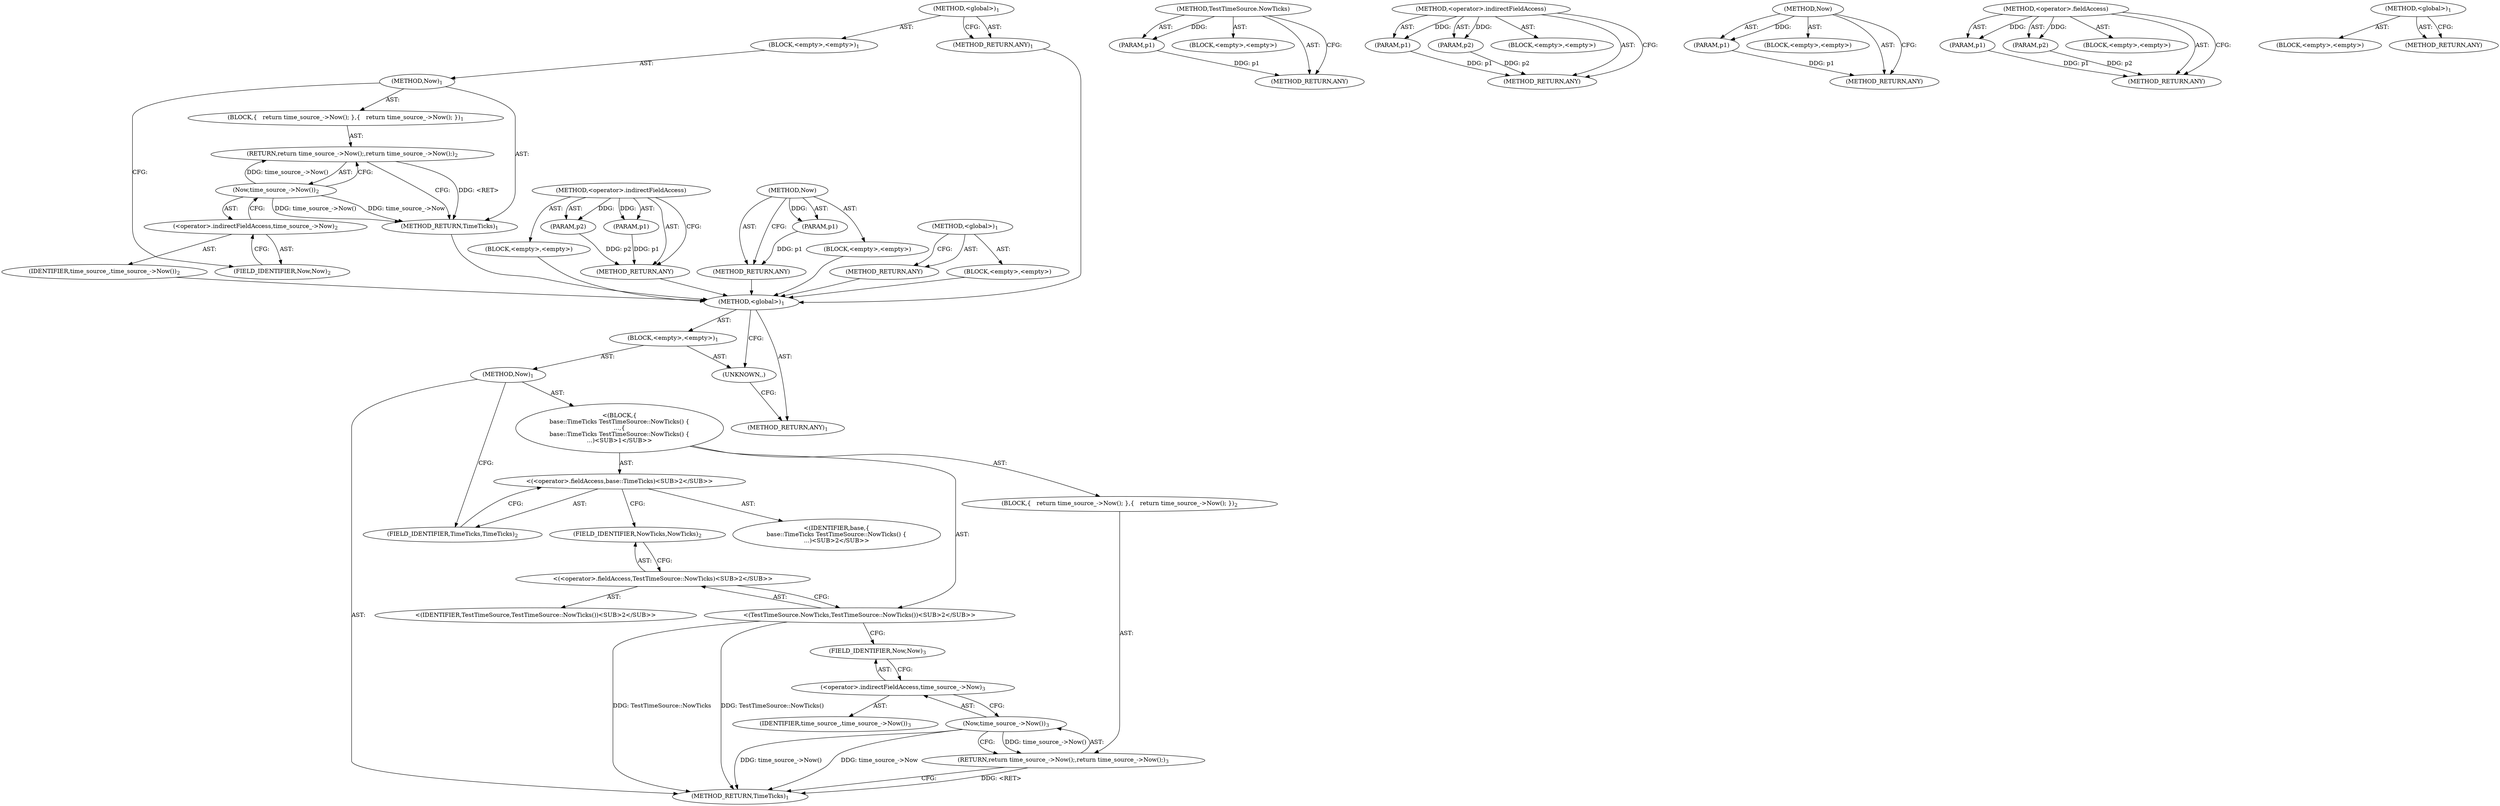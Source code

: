 digraph "&lt;global&gt;" {
vulnerable_6 [label=<(METHOD,&lt;global&gt;)<SUB>1</SUB>>];
vulnerable_7 [label=<(BLOCK,&lt;empty&gt;,&lt;empty&gt;)<SUB>1</SUB>>];
vulnerable_8 [label=<(METHOD,Now)<SUB>1</SUB>>];
vulnerable_9 [label=<(BLOCK,{
   return time_source_-&gt;Now();
 },{
   return time_source_-&gt;Now();
 })<SUB>1</SUB>>];
vulnerable_10 [label=<(RETURN,return time_source_-&gt;Now();,return time_source_-&gt;Now();)<SUB>2</SUB>>];
vulnerable_11 [label=<(Now,time_source_-&gt;Now())<SUB>2</SUB>>];
vulnerable_12 [label=<(&lt;operator&gt;.indirectFieldAccess,time_source_-&gt;Now)<SUB>2</SUB>>];
vulnerable_13 [label=<(IDENTIFIER,time_source_,time_source_-&gt;Now())<SUB>2</SUB>>];
vulnerable_14 [label=<(FIELD_IDENTIFIER,Now,Now)<SUB>2</SUB>>];
vulnerable_15 [label=<(METHOD_RETURN,TimeTicks)<SUB>1</SUB>>];
vulnerable_17 [label=<(METHOD_RETURN,ANY)<SUB>1</SUB>>];
vulnerable_36 [label=<(METHOD,&lt;operator&gt;.indirectFieldAccess)>];
vulnerable_37 [label=<(PARAM,p1)>];
vulnerable_38 [label=<(PARAM,p2)>];
vulnerable_39 [label=<(BLOCK,&lt;empty&gt;,&lt;empty&gt;)>];
vulnerable_40 [label=<(METHOD_RETURN,ANY)>];
vulnerable_32 [label=<(METHOD,Now)>];
vulnerable_33 [label=<(PARAM,p1)>];
vulnerable_34 [label=<(BLOCK,&lt;empty&gt;,&lt;empty&gt;)>];
vulnerable_35 [label=<(METHOD_RETURN,ANY)>];
vulnerable_26 [label=<(METHOD,&lt;global&gt;)<SUB>1</SUB>>];
vulnerable_27 [label=<(BLOCK,&lt;empty&gt;,&lt;empty&gt;)>];
vulnerable_28 [label=<(METHOD_RETURN,ANY)>];
fixed_6 [label=<(METHOD,&lt;global&gt;)<SUB>1</SUB>>];
fixed_7 [label=<(BLOCK,&lt;empty&gt;,&lt;empty&gt;)<SUB>1</SUB>>];
fixed_8 [label=<(METHOD,Now)<SUB>1</SUB>>];
fixed_9 [label="<(BLOCK,{
base::TimeTicks TestTimeSource::NowTicks() {
...,{
base::TimeTicks TestTimeSource::NowTicks() {
...)<SUB>1</SUB>>"];
fixed_10 [label="<(&lt;operator&gt;.fieldAccess,base::TimeTicks)<SUB>2</SUB>>"];
fixed_11 [label="<(IDENTIFIER,base,{
base::TimeTicks TestTimeSource::NowTicks() {
...)<SUB>2</SUB>>"];
fixed_12 [label=<(FIELD_IDENTIFIER,TimeTicks,TimeTicks)<SUB>2</SUB>>];
fixed_13 [label="<(TestTimeSource.NowTicks,TestTimeSource::NowTicks())<SUB>2</SUB>>"];
fixed_14 [label="<(&lt;operator&gt;.fieldAccess,TestTimeSource::NowTicks)<SUB>2</SUB>>"];
fixed_15 [label="<(IDENTIFIER,TestTimeSource,TestTimeSource::NowTicks())<SUB>2</SUB>>"];
fixed_16 [label=<(FIELD_IDENTIFIER,NowTicks,NowTicks)<SUB>2</SUB>>];
fixed_17 [label=<(BLOCK,{
   return time_source_-&gt;Now();
 },{
   return time_source_-&gt;Now();
 })<SUB>2</SUB>>];
fixed_18 [label=<(RETURN,return time_source_-&gt;Now();,return time_source_-&gt;Now();)<SUB>3</SUB>>];
fixed_19 [label=<(Now,time_source_-&gt;Now())<SUB>3</SUB>>];
fixed_20 [label=<(&lt;operator&gt;.indirectFieldAccess,time_source_-&gt;Now)<SUB>3</SUB>>];
fixed_21 [label=<(IDENTIFIER,time_source_,time_source_-&gt;Now())<SUB>3</SUB>>];
fixed_22 [label=<(FIELD_IDENTIFIER,Now,Now)<SUB>3</SUB>>];
fixed_23 [label=<(METHOD_RETURN,TimeTicks)<SUB>1</SUB>>];
fixed_25 [label=<(UNKNOWN,,)>];
fixed_26 [label=<(METHOD_RETURN,ANY)<SUB>1</SUB>>];
fixed_46 [label=<(METHOD,TestTimeSource.NowTicks)>];
fixed_47 [label=<(PARAM,p1)>];
fixed_48 [label=<(BLOCK,&lt;empty&gt;,&lt;empty&gt;)>];
fixed_49 [label=<(METHOD_RETURN,ANY)>];
fixed_54 [label=<(METHOD,&lt;operator&gt;.indirectFieldAccess)>];
fixed_55 [label=<(PARAM,p1)>];
fixed_56 [label=<(PARAM,p2)>];
fixed_57 [label=<(BLOCK,&lt;empty&gt;,&lt;empty&gt;)>];
fixed_58 [label=<(METHOD_RETURN,ANY)>];
fixed_50 [label=<(METHOD,Now)>];
fixed_51 [label=<(PARAM,p1)>];
fixed_52 [label=<(BLOCK,&lt;empty&gt;,&lt;empty&gt;)>];
fixed_53 [label=<(METHOD_RETURN,ANY)>];
fixed_41 [label=<(METHOD,&lt;operator&gt;.fieldAccess)>];
fixed_42 [label=<(PARAM,p1)>];
fixed_43 [label=<(PARAM,p2)>];
fixed_44 [label=<(BLOCK,&lt;empty&gt;,&lt;empty&gt;)>];
fixed_45 [label=<(METHOD_RETURN,ANY)>];
fixed_35 [label=<(METHOD,&lt;global&gt;)<SUB>1</SUB>>];
fixed_36 [label=<(BLOCK,&lt;empty&gt;,&lt;empty&gt;)>];
fixed_37 [label=<(METHOD_RETURN,ANY)>];
vulnerable_6 -> vulnerable_7  [key=0, label="AST: "];
vulnerable_6 -> vulnerable_17  [key=0, label="AST: "];
vulnerable_6 -> vulnerable_17  [key=1, label="CFG: "];
vulnerable_7 -> vulnerable_8  [key=0, label="AST: "];
vulnerable_8 -> vulnerable_9  [key=0, label="AST: "];
vulnerable_8 -> vulnerable_15  [key=0, label="AST: "];
vulnerable_8 -> vulnerable_14  [key=0, label="CFG: "];
vulnerable_9 -> vulnerable_10  [key=0, label="AST: "];
vulnerable_10 -> vulnerable_11  [key=0, label="AST: "];
vulnerable_10 -> vulnerable_15  [key=0, label="CFG: "];
vulnerable_10 -> vulnerable_15  [key=1, label="DDG: &lt;RET&gt;"];
vulnerable_11 -> vulnerable_12  [key=0, label="AST: "];
vulnerable_11 -> vulnerable_10  [key=0, label="CFG: "];
vulnerable_11 -> vulnerable_10  [key=1, label="DDG: time_source_-&gt;Now()"];
vulnerable_11 -> vulnerable_15  [key=0, label="DDG: time_source_-&gt;Now"];
vulnerable_11 -> vulnerable_15  [key=1, label="DDG: time_source_-&gt;Now()"];
vulnerable_12 -> vulnerable_13  [key=0, label="AST: "];
vulnerable_12 -> vulnerable_14  [key=0, label="AST: "];
vulnerable_12 -> vulnerable_11  [key=0, label="CFG: "];
vulnerable_13 -> fixed_6  [key=0];
vulnerable_14 -> vulnerable_12  [key=0, label="CFG: "];
vulnerable_15 -> fixed_6  [key=0];
vulnerable_17 -> fixed_6  [key=0];
vulnerable_36 -> vulnerable_37  [key=0, label="AST: "];
vulnerable_36 -> vulnerable_37  [key=1, label="DDG: "];
vulnerable_36 -> vulnerable_39  [key=0, label="AST: "];
vulnerable_36 -> vulnerable_38  [key=0, label="AST: "];
vulnerable_36 -> vulnerable_38  [key=1, label="DDG: "];
vulnerable_36 -> vulnerable_40  [key=0, label="AST: "];
vulnerable_36 -> vulnerable_40  [key=1, label="CFG: "];
vulnerable_37 -> vulnerable_40  [key=0, label="DDG: p1"];
vulnerable_38 -> vulnerable_40  [key=0, label="DDG: p2"];
vulnerable_39 -> fixed_6  [key=0];
vulnerable_40 -> fixed_6  [key=0];
vulnerable_32 -> vulnerable_33  [key=0, label="AST: "];
vulnerable_32 -> vulnerable_33  [key=1, label="DDG: "];
vulnerable_32 -> vulnerable_34  [key=0, label="AST: "];
vulnerable_32 -> vulnerable_35  [key=0, label="AST: "];
vulnerable_32 -> vulnerable_35  [key=1, label="CFG: "];
vulnerable_33 -> vulnerable_35  [key=0, label="DDG: p1"];
vulnerable_34 -> fixed_6  [key=0];
vulnerable_35 -> fixed_6  [key=0];
vulnerable_26 -> vulnerable_27  [key=0, label="AST: "];
vulnerable_26 -> vulnerable_28  [key=0, label="AST: "];
vulnerable_26 -> vulnerable_28  [key=1, label="CFG: "];
vulnerable_27 -> fixed_6  [key=0];
vulnerable_28 -> fixed_6  [key=0];
fixed_6 -> fixed_7  [key=0, label="AST: "];
fixed_6 -> fixed_26  [key=0, label="AST: "];
fixed_6 -> fixed_25  [key=0, label="CFG: "];
fixed_7 -> fixed_8  [key=0, label="AST: "];
fixed_7 -> fixed_25  [key=0, label="AST: "];
fixed_8 -> fixed_9  [key=0, label="AST: "];
fixed_8 -> fixed_23  [key=0, label="AST: "];
fixed_8 -> fixed_12  [key=0, label="CFG: "];
fixed_9 -> fixed_10  [key=0, label="AST: "];
fixed_9 -> fixed_13  [key=0, label="AST: "];
fixed_9 -> fixed_17  [key=0, label="AST: "];
fixed_10 -> fixed_11  [key=0, label="AST: "];
fixed_10 -> fixed_12  [key=0, label="AST: "];
fixed_10 -> fixed_16  [key=0, label="CFG: "];
fixed_12 -> fixed_10  [key=0, label="CFG: "];
fixed_13 -> fixed_14  [key=0, label="AST: "];
fixed_13 -> fixed_22  [key=0, label="CFG: "];
fixed_13 -> fixed_23  [key=0, label="DDG: TestTimeSource::NowTicks"];
fixed_13 -> fixed_23  [key=1, label="DDG: TestTimeSource::NowTicks()"];
fixed_14 -> fixed_15  [key=0, label="AST: "];
fixed_14 -> fixed_16  [key=0, label="AST: "];
fixed_14 -> fixed_13  [key=0, label="CFG: "];
fixed_16 -> fixed_14  [key=0, label="CFG: "];
fixed_17 -> fixed_18  [key=0, label="AST: "];
fixed_18 -> fixed_19  [key=0, label="AST: "];
fixed_18 -> fixed_23  [key=0, label="CFG: "];
fixed_18 -> fixed_23  [key=1, label="DDG: &lt;RET&gt;"];
fixed_19 -> fixed_20  [key=0, label="AST: "];
fixed_19 -> fixed_18  [key=0, label="CFG: "];
fixed_19 -> fixed_18  [key=1, label="DDG: time_source_-&gt;Now()"];
fixed_19 -> fixed_23  [key=0, label="DDG: time_source_-&gt;Now"];
fixed_19 -> fixed_23  [key=1, label="DDG: time_source_-&gt;Now()"];
fixed_20 -> fixed_21  [key=0, label="AST: "];
fixed_20 -> fixed_22  [key=0, label="AST: "];
fixed_20 -> fixed_19  [key=0, label="CFG: "];
fixed_22 -> fixed_20  [key=0, label="CFG: "];
fixed_25 -> fixed_26  [key=0, label="CFG: "];
fixed_46 -> fixed_47  [key=0, label="AST: "];
fixed_46 -> fixed_47  [key=1, label="DDG: "];
fixed_46 -> fixed_48  [key=0, label="AST: "];
fixed_46 -> fixed_49  [key=0, label="AST: "];
fixed_46 -> fixed_49  [key=1, label="CFG: "];
fixed_47 -> fixed_49  [key=0, label="DDG: p1"];
fixed_54 -> fixed_55  [key=0, label="AST: "];
fixed_54 -> fixed_55  [key=1, label="DDG: "];
fixed_54 -> fixed_57  [key=0, label="AST: "];
fixed_54 -> fixed_56  [key=0, label="AST: "];
fixed_54 -> fixed_56  [key=1, label="DDG: "];
fixed_54 -> fixed_58  [key=0, label="AST: "];
fixed_54 -> fixed_58  [key=1, label="CFG: "];
fixed_55 -> fixed_58  [key=0, label="DDG: p1"];
fixed_56 -> fixed_58  [key=0, label="DDG: p2"];
fixed_50 -> fixed_51  [key=0, label="AST: "];
fixed_50 -> fixed_51  [key=1, label="DDG: "];
fixed_50 -> fixed_52  [key=0, label="AST: "];
fixed_50 -> fixed_53  [key=0, label="AST: "];
fixed_50 -> fixed_53  [key=1, label="CFG: "];
fixed_51 -> fixed_53  [key=0, label="DDG: p1"];
fixed_41 -> fixed_42  [key=0, label="AST: "];
fixed_41 -> fixed_42  [key=1, label="DDG: "];
fixed_41 -> fixed_44  [key=0, label="AST: "];
fixed_41 -> fixed_43  [key=0, label="AST: "];
fixed_41 -> fixed_43  [key=1, label="DDG: "];
fixed_41 -> fixed_45  [key=0, label="AST: "];
fixed_41 -> fixed_45  [key=1, label="CFG: "];
fixed_42 -> fixed_45  [key=0, label="DDG: p1"];
fixed_43 -> fixed_45  [key=0, label="DDG: p2"];
fixed_35 -> fixed_36  [key=0, label="AST: "];
fixed_35 -> fixed_37  [key=0, label="AST: "];
fixed_35 -> fixed_37  [key=1, label="CFG: "];
}
